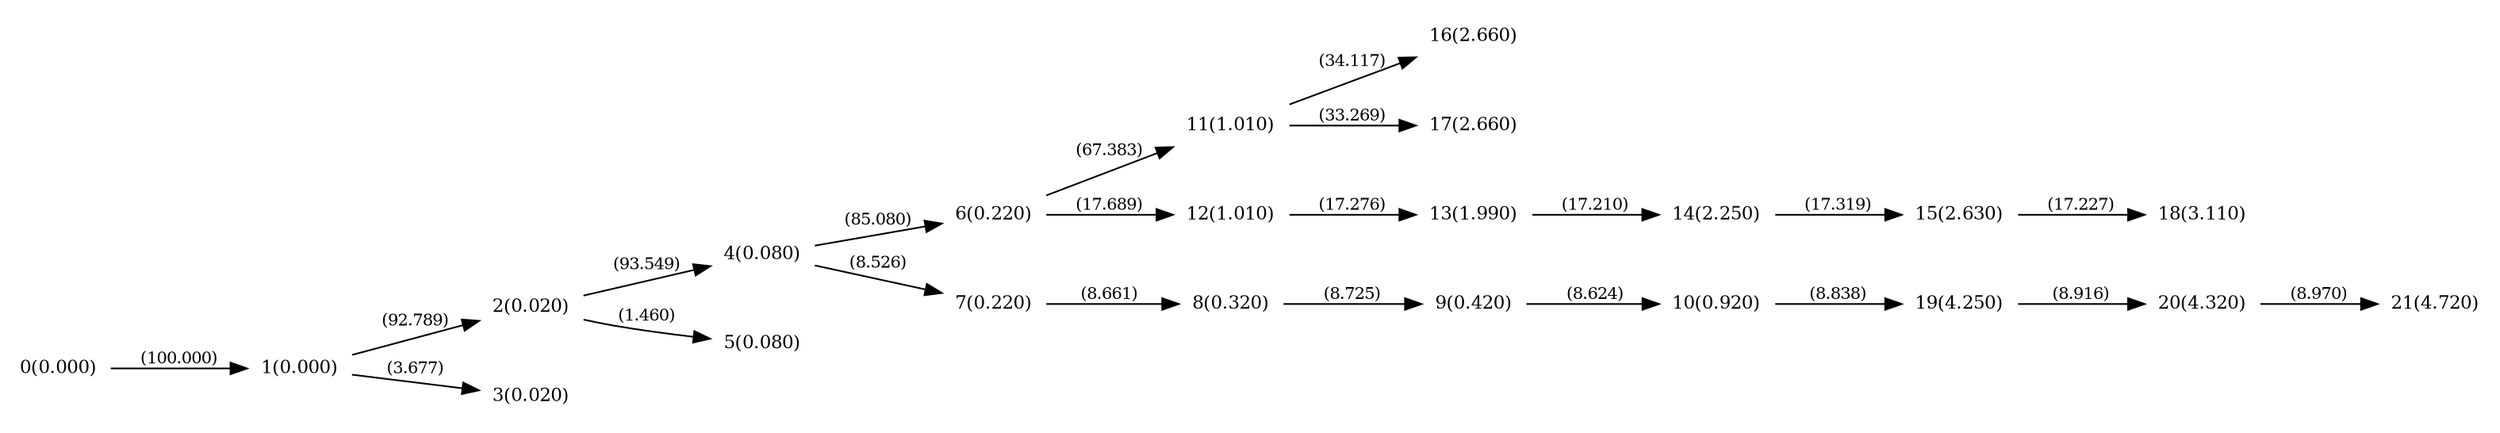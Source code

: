 digraph "graph" {

rankdir="LR";
node [shape=plaintext, fontsize=11];
edge [fontsize=10];

0 [label="0(0.000)"];
1 [label="1(0.000)"];
2 [label="2(0.020)"];
3 [label="3(0.020)"];
4 [label="4(0.080)"];
5 [label="5(0.080)"];
6 [label="6(0.220)"];
7 [label="7(0.220)"];
8 [label="8(0.320)"];
9 [label="9(0.420)"];
10 [label="10(0.920)"];
11 [label="11(1.010)"];
12 [label="12(1.010)"];
13 [label="13(1.990)"];
14 [label="14(2.250)"];
15 [label="15(2.630)"];
16 [label="16(2.660)"];
17 [label="17(2.660)"];
18 [label="18(3.110)"];
19 [label="19(4.250)"];
20 [label="20(4.320)"];
21 [label="21(4.720)"];

0->1 [label="(100.000)"];
1->2 [label="(92.789)"];
1->3 [label="(3.677)"];
2->4 [label="(93.549)"];
2->5 [label="(1.460)"];
4->6 [label="(85.080)"];
4->7 [label="(8.526)"];
7->8 [label="(8.661)"];
8->9 [label="(8.725)"];
9->10 [label="(8.624)"];
6->11 [label="(67.383)"];
6->12 [label="(17.689)"];
12->13 [label="(17.276)"];
13->14 [label="(17.210)"];
14->15 [label="(17.319)"];
11->16 [label="(34.117)"];
11->17 [label="(33.269)"];
15->18 [label="(17.227)"];
10->19 [label="(8.838)"];
19->20 [label="(8.916)"];
20->21 [label="(8.970)"];

}
